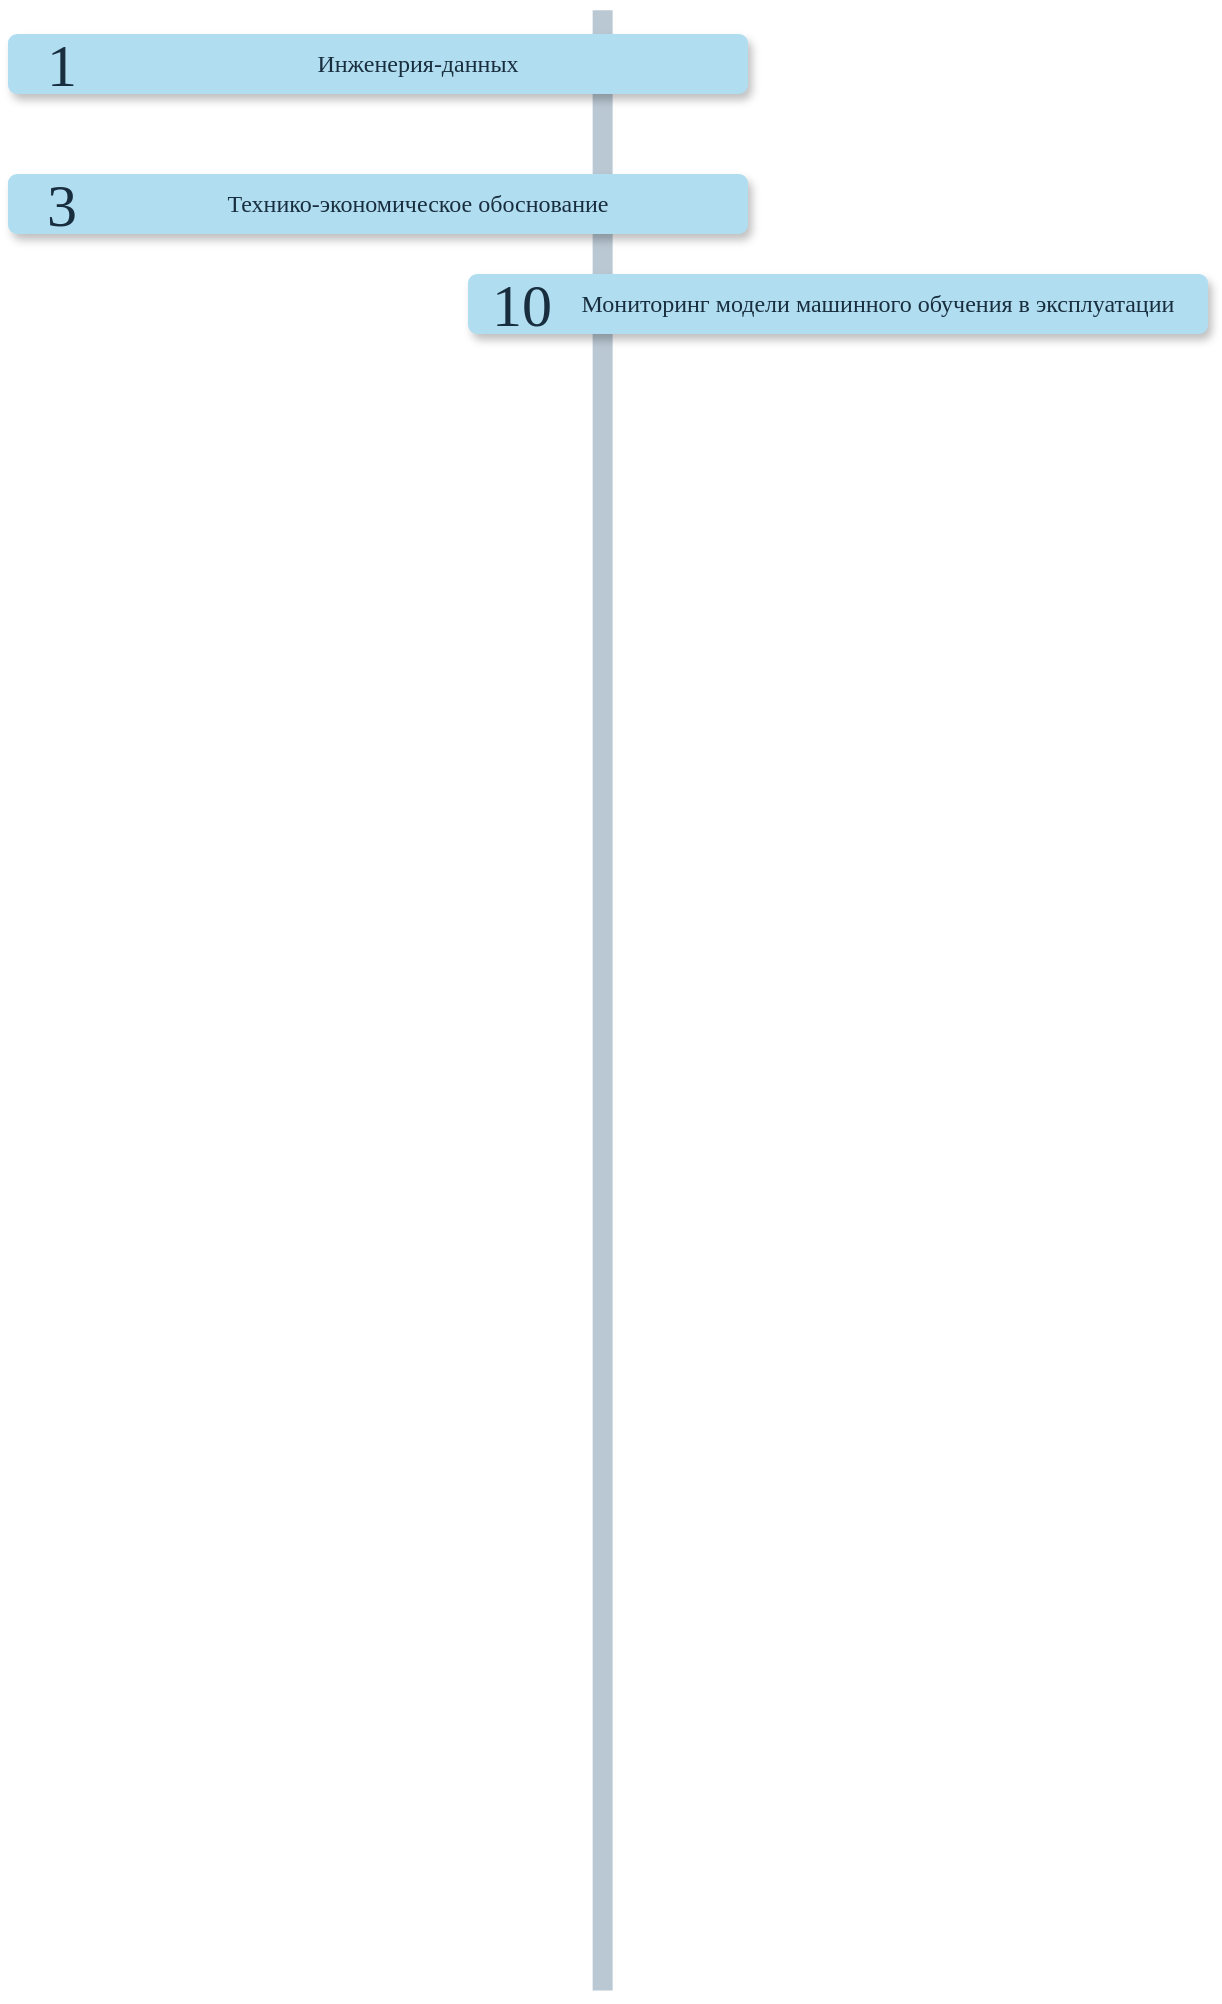 <mxfile version="22.0.8" type="github">
  <diagram name="Page-1" id="fbcf5db9-b524-4cd4-e4f3-379dc89c3999">
    <mxGraphModel dx="1291" dy="676" grid="0" gridSize="10" guides="1" tooltips="1" connect="1" arrows="1" fold="1" page="1" pageScale="1" pageWidth="850" pageHeight="1100" background="none" math="0" shadow="0">
      <root>
        <mxCell id="0" />
        <mxCell id="1" parent="0" />
        <mxCell id="2a0f93b5c73ef8e7-1" value="" style="line;strokeWidth=10;direction=south;html=1;fillColor=none;fontSize=13;fontColor=#182E3E;align=center;strokeColor=#BAC8D3;labelBackgroundColor=none;" parent="1" vertex="1">
          <mxGeometry x="413.385" y="118.11" width="7.874" height="990.155" as="geometry" />
        </mxCell>
        <mxCell id="fQ9g7V6fRUN1T7-vV_N8-4" value="" style="rounded=1;whiteSpace=wrap;html=1;strokeColor=none;strokeWidth=1;fillColor=#B1DDF0;fontSize=13;fontColor=#182E3E;align=center;gradientDirection=east;verticalAlign=top;shadow=1;labelBackgroundColor=none;" vertex="1" parent="1">
          <mxGeometry x="350" y="250" width="370" height="30" as="geometry" />
        </mxCell>
        <mxCell id="fQ9g7V6fRUN1T7-vV_N8-5" value="10" style="text;html=1;strokeColor=none;fillColor=none;align=center;verticalAlign=middle;whiteSpace=wrap;fontSize=30;fontColor=#182E3E;labelBackgroundColor=none;fontFamily=Calibri;" vertex="1" parent="1">
          <mxGeometry x="357.32" y="255" width="40" height="20" as="geometry" />
        </mxCell>
        <mxCell id="fQ9g7V6fRUN1T7-vV_N8-6" value="Мониторинг модели машинного обучения в эксплуатации" style="text;strokeColor=none;align=center;fillColor=none;html=1;verticalAlign=middle;whiteSpace=wrap;rounded=0;fontColor=#182E3E;fontFamily=Calibri;" vertex="1" parent="1">
          <mxGeometry x="400" y="250" width="310" height="30" as="geometry" />
        </mxCell>
        <mxCell id="fQ9g7V6fRUN1T7-vV_N8-7" value="" style="rounded=1;whiteSpace=wrap;html=1;strokeColor=none;strokeWidth=1;fillColor=#B1DDF0;fontSize=13;fontColor=#182E3E;align=center;gradientDirection=east;verticalAlign=top;shadow=1;labelBackgroundColor=none;" vertex="1" parent="1">
          <mxGeometry x="120" y="200" width="370" height="30" as="geometry" />
        </mxCell>
        <mxCell id="fQ9g7V6fRUN1T7-vV_N8-8" value="3" style="text;html=1;strokeColor=none;fillColor=none;align=center;verticalAlign=middle;whiteSpace=wrap;fontSize=30;fontColor=#182E3E;labelBackgroundColor=none;fontFamily=Calibri;" vertex="1" parent="1">
          <mxGeometry x="127.32" y="205" width="40" height="20" as="geometry" />
        </mxCell>
        <mxCell id="fQ9g7V6fRUN1T7-vV_N8-9" value="Технико-экономическое обоснование" style="text;strokeColor=none;align=center;fillColor=none;html=1;verticalAlign=middle;whiteSpace=wrap;rounded=0;fontColor=#182E3E;fontFamily=Calibri;" vertex="1" parent="1">
          <mxGeometry x="170" y="200" width="310" height="30" as="geometry" />
        </mxCell>
        <mxCell id="fQ9g7V6fRUN1T7-vV_N8-10" value="" style="rounded=1;whiteSpace=wrap;html=1;strokeColor=none;strokeWidth=1;fillColor=#B1DDF0;fontSize=13;fontColor=#182E3E;align=center;gradientDirection=east;verticalAlign=top;shadow=1;labelBackgroundColor=none;" vertex="1" parent="1">
          <mxGeometry x="120" y="130" width="370" height="30" as="geometry" />
        </mxCell>
        <mxCell id="fQ9g7V6fRUN1T7-vV_N8-11" value="1" style="text;html=1;strokeColor=none;fillColor=none;align=center;verticalAlign=middle;whiteSpace=wrap;fontSize=30;fontColor=#182E3E;labelBackgroundColor=none;fontFamily=Calibri;" vertex="1" parent="1">
          <mxGeometry x="127.32" y="135" width="40" height="20" as="geometry" />
        </mxCell>
        <mxCell id="fQ9g7V6fRUN1T7-vV_N8-12" value="Инженерия-данных" style="text;strokeColor=none;align=center;fillColor=none;html=1;verticalAlign=middle;whiteSpace=wrap;rounded=0;fontColor=#182E3E;fontFamily=Calibri;" vertex="1" parent="1">
          <mxGeometry x="170" y="130" width="310" height="30" as="geometry" />
        </mxCell>
      </root>
    </mxGraphModel>
  </diagram>
</mxfile>
